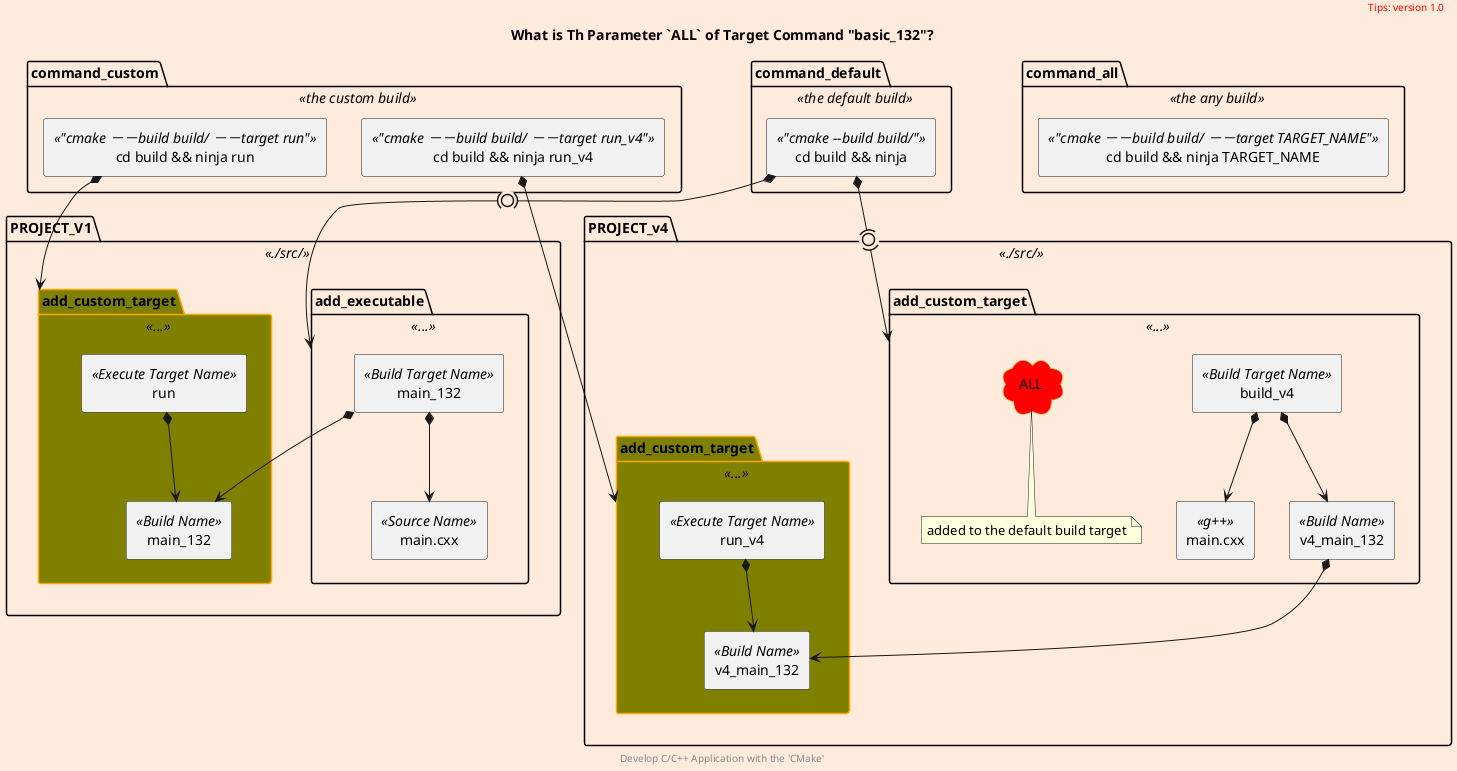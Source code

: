 @startuml what
scale 800 width
skinparam backgroundColor #FFEBDC
scale 1

skinparam cloud {
  backgroundColor Red
  borderColor orange
}

skinparam Folder {
  backgroundColor Olive
  borderColor orange
}

'left to right direction
package PROJECT_V1 <<./src/>> as project_v1 {
    package add_executable <<...>> as v1_build {
        rectangle main_132 <<Build Target Name>> as v1_main_132
        rectangle main.cxx <<Source Name>> as v1_main_cxx
    }
    Folder add_custom_target <<...>> as v1_run_132 {
        rectangle run <<Execute Target Name>> as v1_execute
        rectangle main_132 <<Build Name>> as v1_cmd
    }

    v1_main_132 *--> v1_main_cxx
    v1_main_132 *--> v1_cmd
    v1_execute *--> v1_cmd
}

package command_default <<the default build>> {
    rectangle "cd build && ninja" <<"cmake --build build/">> as command_default_all
}
package command_custom <<the custom build>> {
    rectangle "cd build && ninja run" <<"cmake －－build build/ －－target run">> as command_run
    rectangle "cd build && ninja run_v4" <<"cmake －－build build/ －－target run_v4">> as command_run_v4
}

package PROJECT_v4 <<./src/>> as project_v4 {
    package add_custom_target <<...>> as v4_build {
        rectangle build_v4 <<Build Target Name>>
        cloud ALL as all
        rectangle main.cxx <<g++>> as v4_main_cxx
        rectangle v4_main_132 <<Build Name>>

        note bottom of all
            added to the default build target
        endnote
    }
    Folder add_custom_target <<...>> as v4_run_132 {
        rectangle run_v4 <<Execute Target Name>> as v4_execute
        rectangle v4_main_132 <<Build Name>> as v4_cmd
    }

    build_v4 *--> v4_main_cxx
    build_v4 *--> v4_main_132
    v4_execute *--> v4_cmd
    v4_main_132 *--> v4_cmd
}

package command_all <<the any build>> {
    rectangle "cd build && ninja TARGET_NAME" <<"cmake －－build build/ －－target TARGET_NAME">> as command_any
}


command_default_all *-(0)-> v1_build
command_default_all *-(0)-> v4_build

command_run *--> v1_run_132
command_run_v4 *--> v4_run_132

'command_any *--> v1_build
'command_any *--> v4_build
'command_any *--> v1_run_132
'command_any *--> v4_run_132

title
    What is Th Parameter `ALL` of Target Command "basic_132"?
end title

header
<font color=red>Tips: version 1.0</font>
endheader

center footer Develop C/C++ Application with the 'CMake'

@enduml